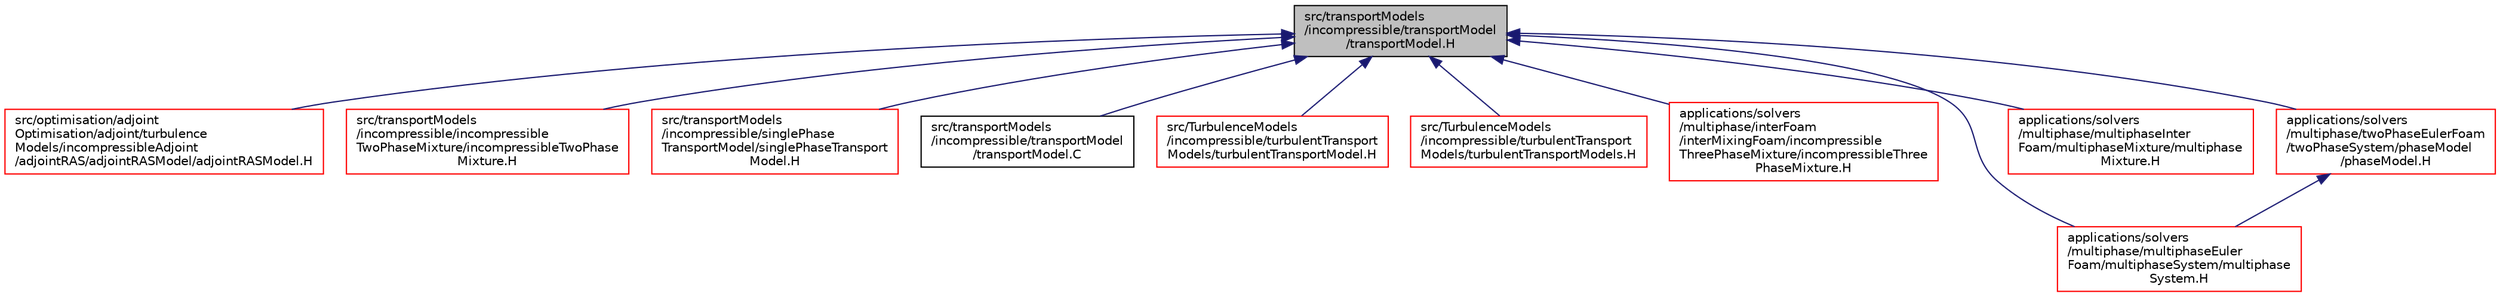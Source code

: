 digraph "src/transportModels/incompressible/transportModel/transportModel.H"
{
  bgcolor="transparent";
  edge [fontname="Helvetica",fontsize="10",labelfontname="Helvetica",labelfontsize="10"];
  node [fontname="Helvetica",fontsize="10",shape=record];
  Node1 [label="src/transportModels\l/incompressible/transportModel\l/transportModel.H",height=0.2,width=0.4,color="black", fillcolor="grey75", style="filled" fontcolor="black"];
  Node1 -> Node2 [dir="back",color="midnightblue",fontsize="10",style="solid",fontname="Helvetica"];
  Node2 [label="src/optimisation/adjoint\lOptimisation/adjoint/turbulence\lModels/incompressibleAdjoint\l/adjointRAS/adjointRASModel/adjointRASModel.H",height=0.2,width=0.4,color="red",URL="$adjointRASModel_8H.html"];
  Node1 -> Node3 [dir="back",color="midnightblue",fontsize="10",style="solid",fontname="Helvetica"];
  Node3 [label="src/transportModels\l/incompressible/incompressible\lTwoPhaseMixture/incompressibleTwoPhase\lMixture.H",height=0.2,width=0.4,color="red",URL="$incompressibleTwoPhaseMixture_8H.html"];
  Node1 -> Node4 [dir="back",color="midnightblue",fontsize="10",style="solid",fontname="Helvetica"];
  Node4 [label="src/transportModels\l/incompressible/singlePhase\lTransportModel/singlePhaseTransport\lModel.H",height=0.2,width=0.4,color="red",URL="$singlePhaseTransportModel_8H.html"];
  Node1 -> Node5 [dir="back",color="midnightblue",fontsize="10",style="solid",fontname="Helvetica"];
  Node5 [label="src/transportModels\l/incompressible/transportModel\l/transportModel.C",height=0.2,width=0.4,color="black",URL="$transportModel_8C.html"];
  Node1 -> Node6 [dir="back",color="midnightblue",fontsize="10",style="solid",fontname="Helvetica"];
  Node6 [label="src/TurbulenceModels\l/incompressible/turbulentTransport\lModels/turbulentTransportModel.H",height=0.2,width=0.4,color="red",URL="$turbulentTransportModel_8H.html"];
  Node1 -> Node7 [dir="back",color="midnightblue",fontsize="10",style="solid",fontname="Helvetica"];
  Node7 [label="src/TurbulenceModels\l/incompressible/turbulentTransport\lModels/turbulentTransportModels.H",height=0.2,width=0.4,color="red",URL="$turbulentTransportModels_8H.html"];
  Node1 -> Node8 [dir="back",color="midnightblue",fontsize="10",style="solid",fontname="Helvetica"];
  Node8 [label="applications/solvers\l/multiphase/interFoam\l/interMixingFoam/incompressible\lThreePhaseMixture/incompressibleThree\lPhaseMixture.H",height=0.2,width=0.4,color="red",URL="$incompressibleThreePhaseMixture_8H.html"];
  Node1 -> Node9 [dir="back",color="midnightblue",fontsize="10",style="solid",fontname="Helvetica"];
  Node9 [label="applications/solvers\l/multiphase/multiphaseEuler\lFoam/multiphaseSystem/multiphase\lSystem.H",height=0.2,width=0.4,color="red",URL="$applications_2solvers_2multiphase_2multiphaseEulerFoam_2multiphaseSystem_2multiphaseSystem_8H.html"];
  Node1 -> Node10 [dir="back",color="midnightblue",fontsize="10",style="solid",fontname="Helvetica"];
  Node10 [label="applications/solvers\l/multiphase/multiphaseInter\lFoam/multiphaseMixture/multiphase\lMixture.H",height=0.2,width=0.4,color="red",URL="$multiphaseMixture_8H.html"];
  Node1 -> Node11 [dir="back",color="midnightblue",fontsize="10",style="solid",fontname="Helvetica"];
  Node11 [label="applications/solvers\l/multiphase/twoPhaseEulerFoam\l/twoPhaseSystem/phaseModel\l/phaseModel.H",height=0.2,width=0.4,color="red",URL="$applications_2solvers_2multiphase_2twoPhaseEulerFoam_2twoPhaseSystem_2phaseModel_2phaseModel_8H.html"];
  Node11 -> Node9 [dir="back",color="midnightblue",fontsize="10",style="solid",fontname="Helvetica"];
}
